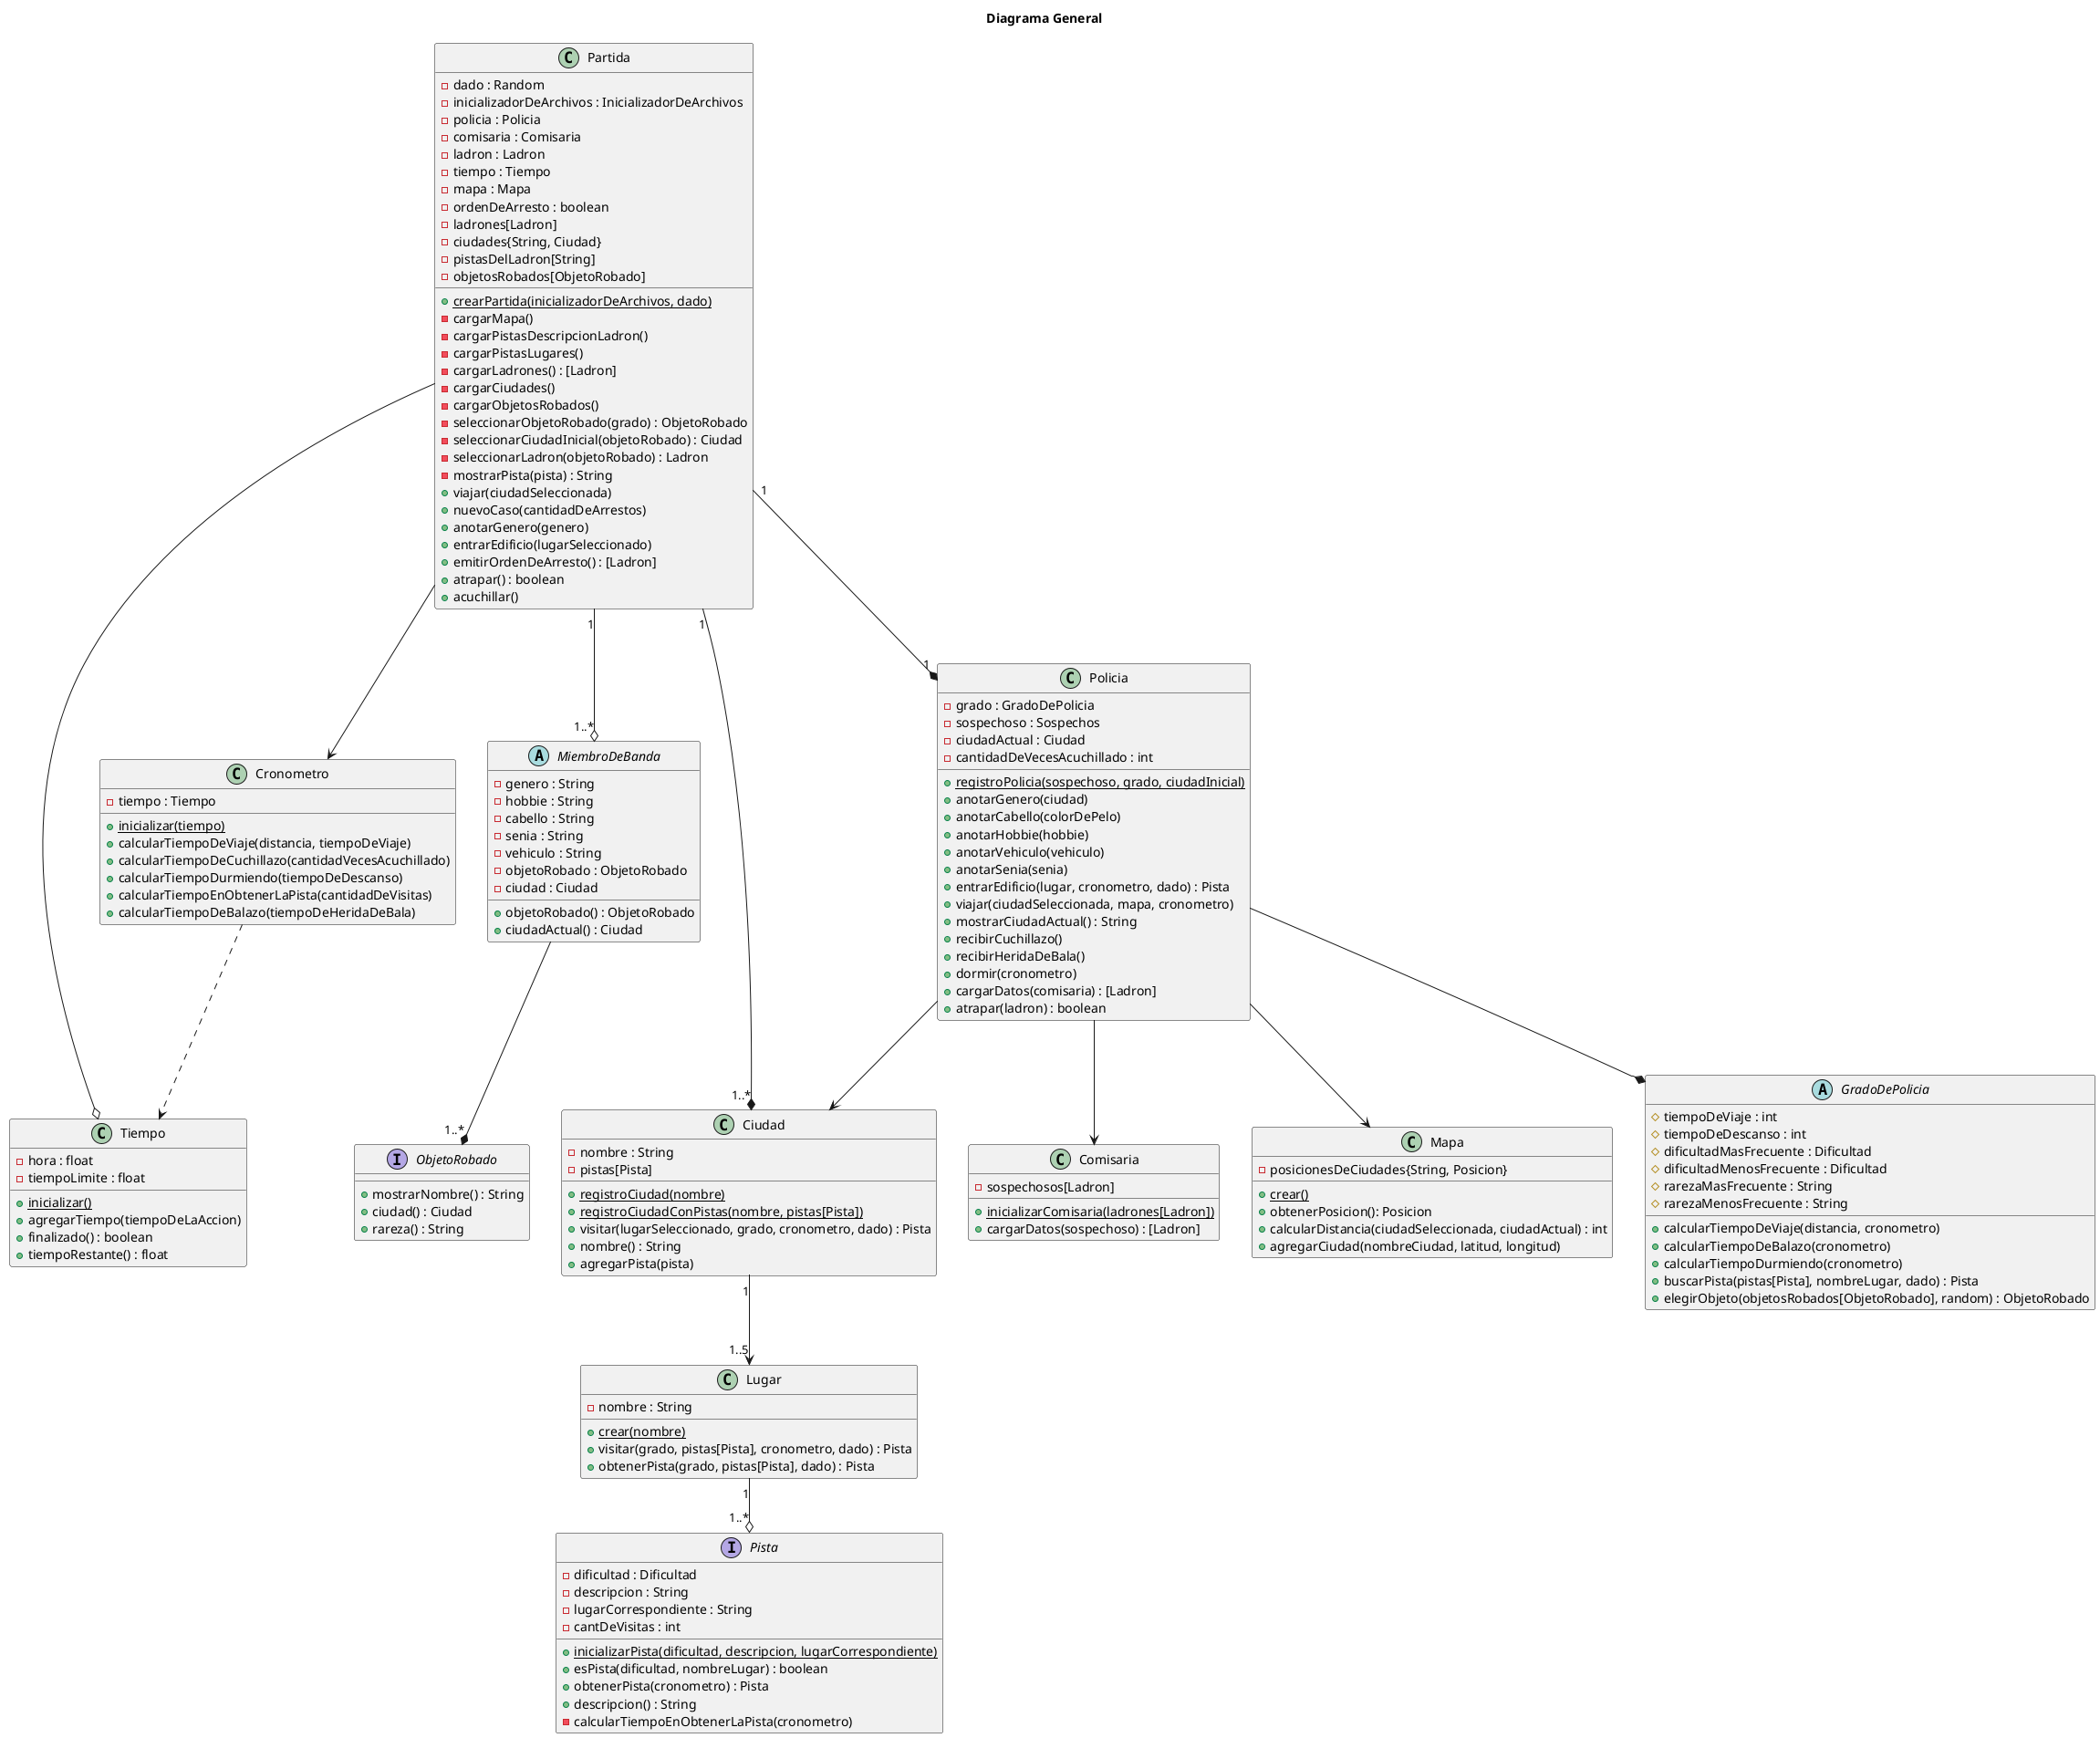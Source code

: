 @startuml
title Diagrama General


class Ciudad{
    - nombre : String
    - pistas[Pista]
    + {static} registroCiudad(nombre)
    + {static} registroCiudadConPistas(nombre, pistas[Pista])
    + visitar(lugarSeleccionado, grado, cronometro, dado) : Pista
    + nombre() : String
    + agregarPista(pista)

}

class Comisaria {
    - sospechosos[Ladron]
    + {static} inicializarComisaria(ladrones[Ladron])
    + cargarDatos(sospechoso) : [Ladron]
}

class Cronometro {
    - tiempo : Tiempo
    + {static} inicializar(tiempo)
    + calcularTiempoDeViaje(distancia, tiempoDeViaje)
    + calcularTiempoDeCuchillazo(cantidadVecesAcuchillado)
    + calcularTiempoDurmiendo(tiempoDeDescanso)
    + calcularTiempoEnObtenerLaPista(cantidadDeVisitas)
    + calcularTiempoDeBalazo(tiempoDeHeridaDeBala)
}

class Partida{
    - dado : Random
    - inicializadorDeArchivos : InicializadorDeArchivos
    - policia : Policia
    - comisaria : Comisaria
    - ladron : Ladron
    - tiempo : Tiempo
    - mapa : Mapa
    - ordenDeArresto : boolean
    - ladrones[Ladron]
    - ciudades{String, Ciudad}
    - pistasDelLadron[String]
    - objetosRobados[ObjetoRobado]
    + {static} crearPartida(inicializadorDeArchivos, dado)
    - cargarMapa()
    - cargarPistasDescripcionLadron()
    - cargarPistasLugares()
    - cargarLadrones() : [Ladron]
    - cargarCiudades()
    - cargarObjetosRobados()
    - seleccionarObjetoRobado(grado) : ObjetoRobado
    - seleccionarCiudadInicial(objetoRobado) : Ciudad
    - seleccionarLadron(objetoRobado) : Ladron
    - mostrarPista(pista) : String
    + viajar(ciudadSeleccionada)
    + nuevoCaso(cantidadDeArrestos)
    + anotarGenero(genero)
    + entrarEdificio(lugarSeleccionado)
    + emitirOrdenDeArresto() : [Ladron]
    + atrapar() : boolean
    + acuchillar()
}

abstract class MiembroDeBanda{
    - genero : String
    - hobbie : String
    - cabello : String
    - senia : String
    - vehiculo : String
    - objetoRobado : ObjetoRobado
    - ciudad : Ciudad
    + objetoRobado() : ObjetoRobado
    + ciudadActual() : Ciudad
}

/'
class Ladron{
    - sexo : String
    - hobbie : String
    - cabello : String
    - seña : String
    - vehiculo : String
    - objetoRobado : ObjetoRobado
    + {static} registro(objetoRobado, cantidadArrestos)
    + {static} registroEspecifico(cantidadArrestos, objetoRobado, sexo, hobbie, seña, vehiculo)
    + anotarGenero(genero) : String
    + acuchillar(Policia) : int
}
'/


class Policia{
    - grado : GradoDePolicia
    - sospechoso : Sospechos
    - ciudadActual : Ciudad
    - cantidadDeVecesAcuchillado : int
    + {static} registroPolicia(sospechoso, grado, ciudadInicial)
    + anotarGenero(ciudad)
    + anotarCabello(colorDePelo)
    + anotarHobbie(hobbie)
    + anotarVehiculo(vehiculo)
    + anotarSenia(senia)
    + entrarEdificio(lugar, cronometro, dado) : Pista
    + viajar(ciudadSeleccionada, mapa, cronometro)
    + mostrarCiudadActual() : String
    + recibirCuchillazo()
    + recibirHeridaDeBala()
    + dormir(cronometro)
    + cargarDatos(comisaria) : [Ladron]
    + atrapar(ladron) : boolean
}

class Mapa{
    - posicionesDeCiudades{String, Posicion}
    + {static} crear()
    + obtenerPosicion(): Posicion
    + calcularDistancia(ciudadSeleccionada, ciudadActual) : int
    + agregarCiudad(nombreCiudad, latitud, longitud)
}

abstract class GradoDePolicia{
    # tiempoDeViaje : int
    # tiempoDeDescanso : int
    # dificultadMasFrecuente : Dificultad
    # dificultadMenosFrecuente : Dificultad
    # rarezaMasFrecuente : String
    # rarezaMenosFrecuente : String
    + calcularTiempoDeViaje(distancia, cronometro)
    + calcularTiempoDeBalazo(cronometro)
    + calcularTiempoDurmiendo(cronometro)
    + buscarPista(pistas[Pista], nombreLugar, dado) : Pista
    + elegirObjeto(objetosRobados[ObjetoRobado], random) : ObjetoRobado
}

class Lugar{
    - nombre : String
    + {static} crear(nombre)
    + visitar(grado, pistas[Pista], cronometro, dado) : Pista
    + obtenerPista(grado, pistas[Pista], dado) : Pista
}

interface Pista{
    - dificultad : Dificultad
    - descripcion : String
    - lugarCorrespondiente : String
    - cantDeVisitas : int
    + {static} inicializarPista(dificultad, descripcion, lugarCorrespondiente)
    + esPista(dificultad, nombreLugar) : boolean
    + obtenerPista(cronometro) : Pista
    + descripcion() : String
    - calcularTiempoEnObtenerLaPista(cronometro)
}

interface ObjetoRobado{
	+ mostrarNombre() : String
	+ ciudad() : Ciudad
	+ rareza() : String
}

class Tiempo{
    - hora : float
    - tiempoLimite : float
    + {static} inicializar()
    + agregarTiempo(tiempoDeLaAccion)
    + finalizado() : boolean
    + tiempoRestante() : float
}


Partida "1" --o "1..*" MiembroDeBanda
Partida"1" --* "1"Policia
Partida --o Tiempo
Policia --* GradoDePolicia
Policia --> Mapa
Partida "1" --* "1..*" Ciudad
Policia --> Ciudad
Ciudad "1" --> "1..5"Lugar
Lugar "1" --o "1..*" Pista
MiembroDeBanda --* "1..*" ObjetoRobado
Policia --> Comisaria
Cronometro ..> Tiempo
Partida --> Cronometro


@enduml